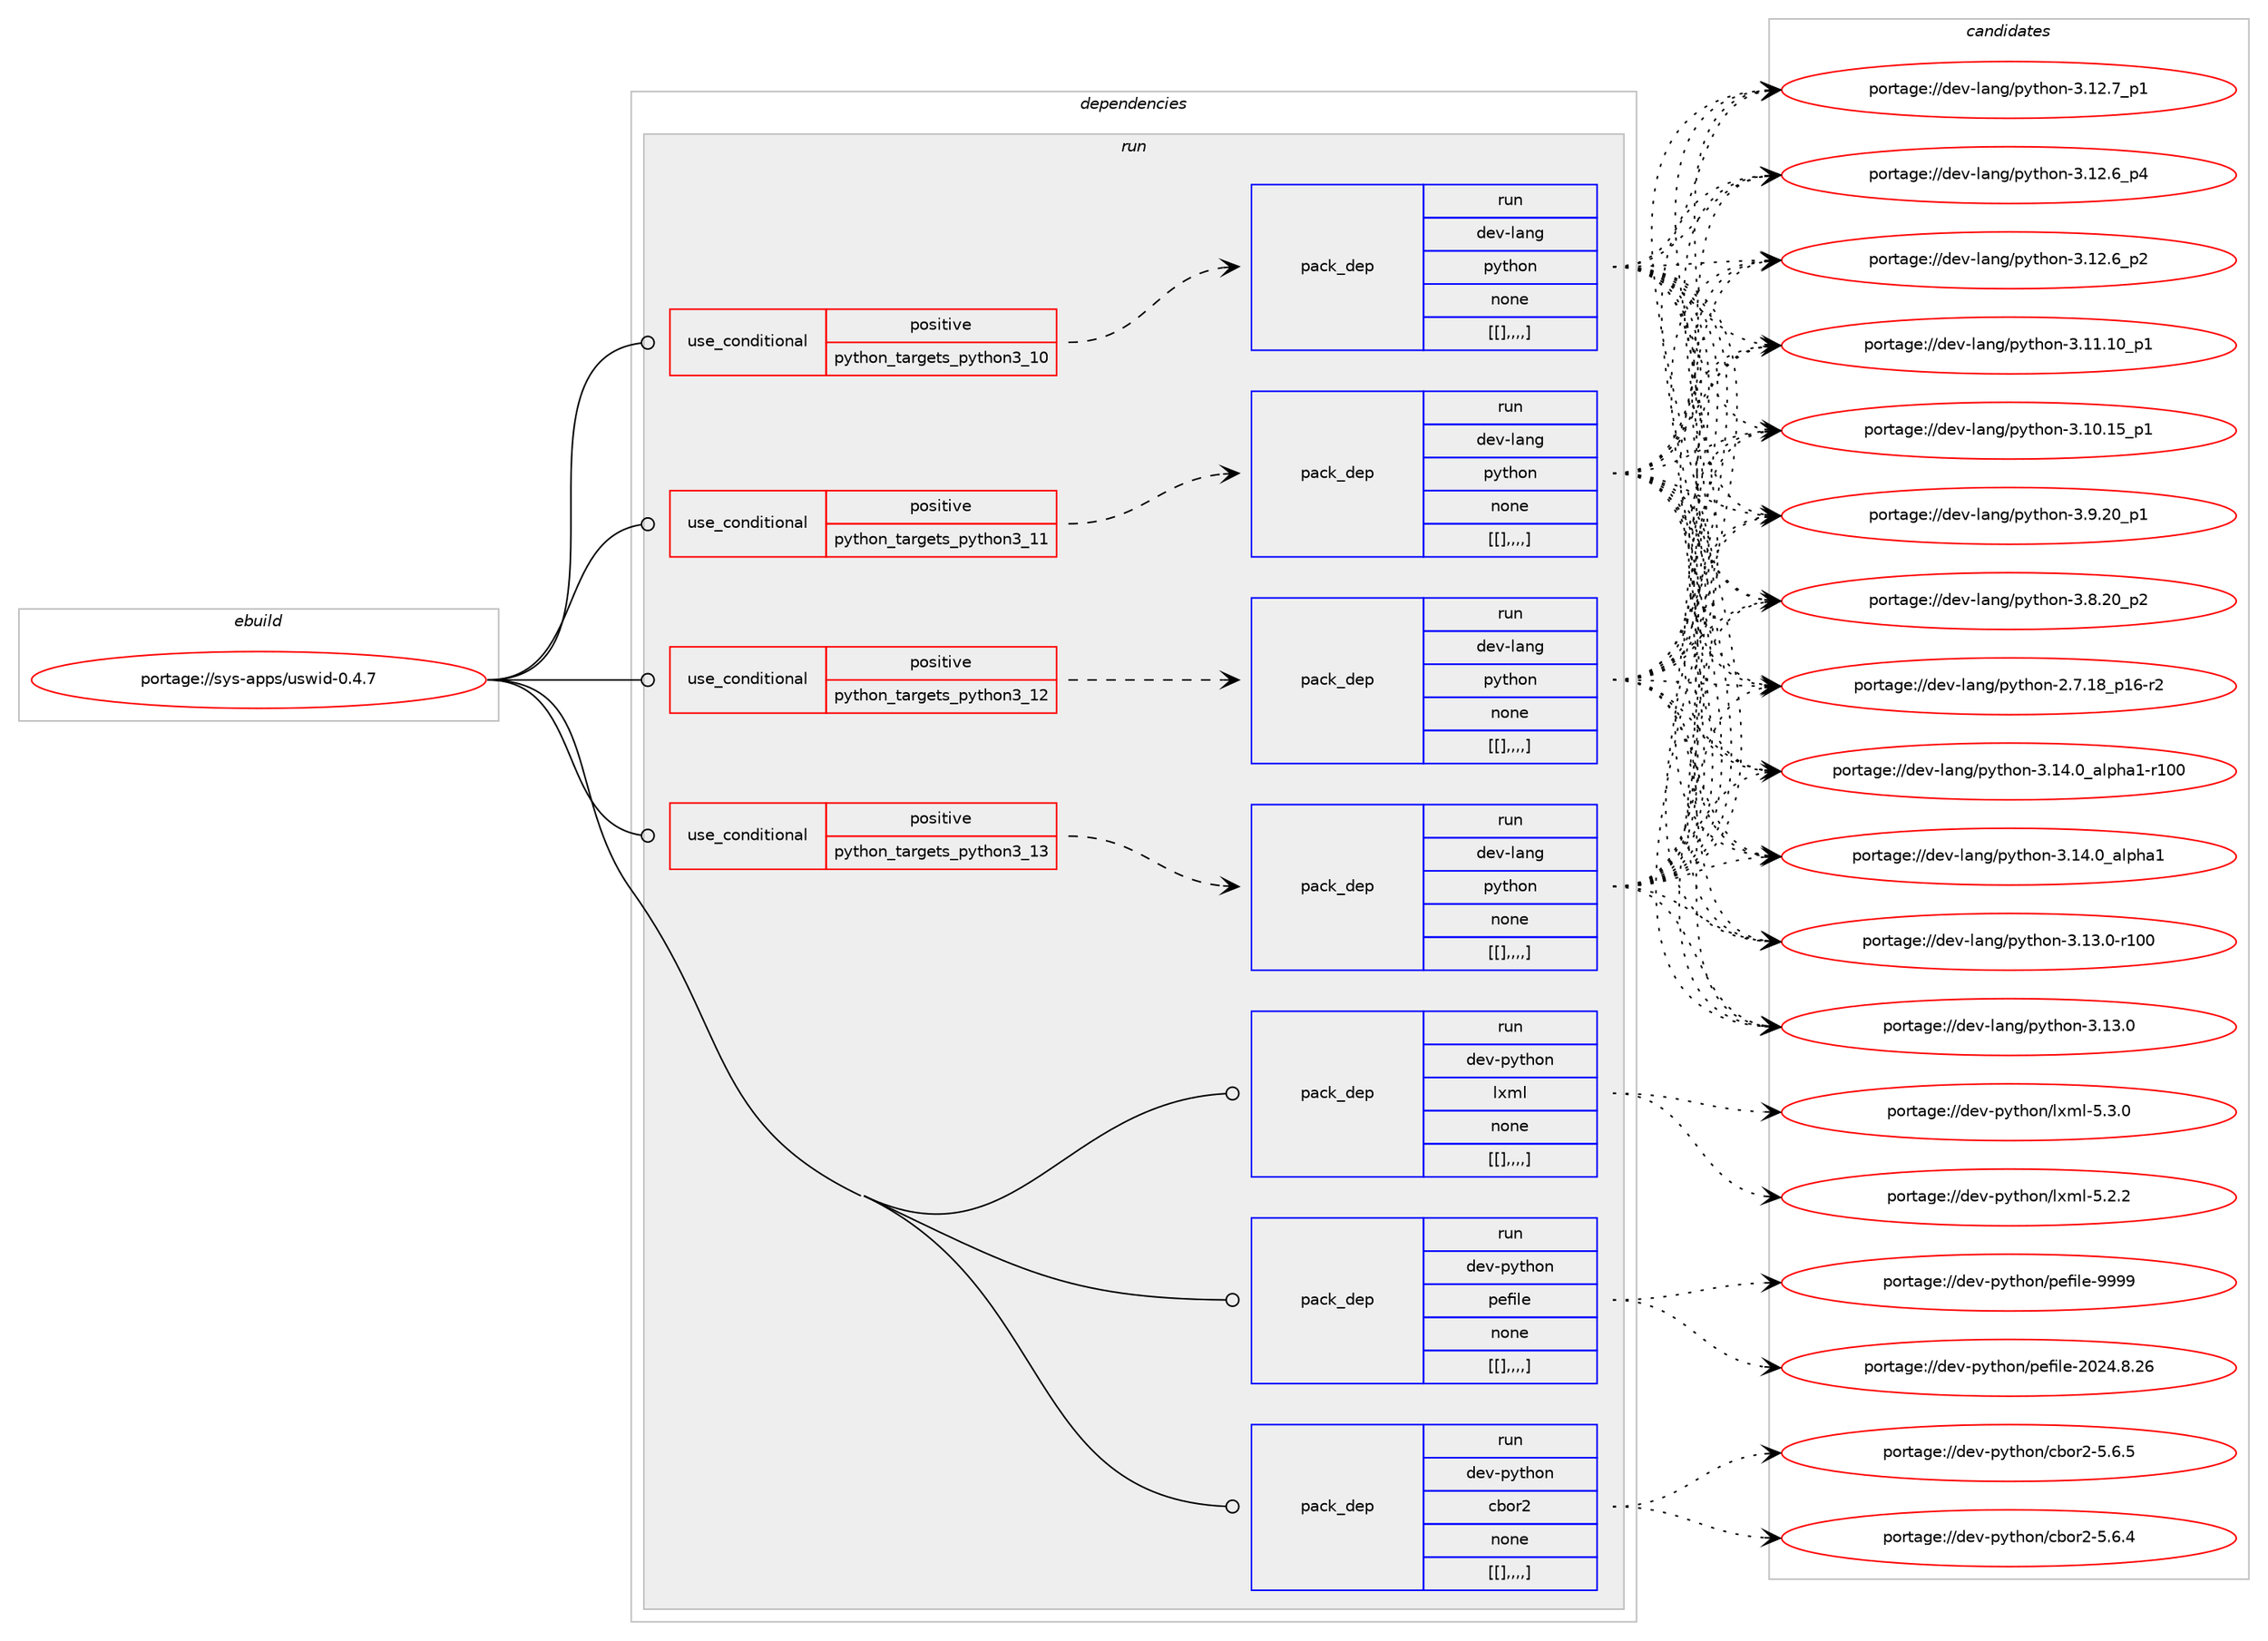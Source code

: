 digraph prolog {

# *************
# Graph options
# *************

newrank=true;
concentrate=true;
compound=true;
graph [rankdir=LR,fontname=Helvetica,fontsize=10,ranksep=1.5];#, ranksep=2.5, nodesep=0.2];
edge  [arrowhead=vee];
node  [fontname=Helvetica,fontsize=10];

# **********
# The ebuild
# **********

subgraph cluster_leftcol {
color=gray;
label=<<i>ebuild</i>>;
id [label="portage://sys-apps/uswid-0.4.7", color=red, width=4, href="../sys-apps/uswid-0.4.7.svg"];
}

# ****************
# The dependencies
# ****************

subgraph cluster_midcol {
color=gray;
label=<<i>dependencies</i>>;
subgraph cluster_compile {
fillcolor="#eeeeee";
style=filled;
label=<<i>compile</i>>;
}
subgraph cluster_compileandrun {
fillcolor="#eeeeee";
style=filled;
label=<<i>compile and run</i>>;
}
subgraph cluster_run {
fillcolor="#eeeeee";
style=filled;
label=<<i>run</i>>;
subgraph cond118960 {
dependency447494 [label=<<TABLE BORDER="0" CELLBORDER="1" CELLSPACING="0" CELLPADDING="4"><TR><TD ROWSPAN="3" CELLPADDING="10">use_conditional</TD></TR><TR><TD>positive</TD></TR><TR><TD>python_targets_python3_10</TD></TR></TABLE>>, shape=none, color=red];
subgraph pack325388 {
dependency447585 [label=<<TABLE BORDER="0" CELLBORDER="1" CELLSPACING="0" CELLPADDING="4" WIDTH="220"><TR><TD ROWSPAN="6" CELLPADDING="30">pack_dep</TD></TR><TR><TD WIDTH="110">run</TD></TR><TR><TD>dev-lang</TD></TR><TR><TD>python</TD></TR><TR><TD>none</TD></TR><TR><TD>[[],,,,]</TD></TR></TABLE>>, shape=none, color=blue];
}
dependency447494:e -> dependency447585:w [weight=20,style="dashed",arrowhead="vee"];
}
id:e -> dependency447494:w [weight=20,style="solid",arrowhead="odot"];
subgraph cond119001 {
dependency447632 [label=<<TABLE BORDER="0" CELLBORDER="1" CELLSPACING="0" CELLPADDING="4"><TR><TD ROWSPAN="3" CELLPADDING="10">use_conditional</TD></TR><TR><TD>positive</TD></TR><TR><TD>python_targets_python3_11</TD></TR></TABLE>>, shape=none, color=red];
subgraph pack325435 {
dependency447654 [label=<<TABLE BORDER="0" CELLBORDER="1" CELLSPACING="0" CELLPADDING="4" WIDTH="220"><TR><TD ROWSPAN="6" CELLPADDING="30">pack_dep</TD></TR><TR><TD WIDTH="110">run</TD></TR><TR><TD>dev-lang</TD></TR><TR><TD>python</TD></TR><TR><TD>none</TD></TR><TR><TD>[[],,,,]</TD></TR></TABLE>>, shape=none, color=blue];
}
dependency447632:e -> dependency447654:w [weight=20,style="dashed",arrowhead="vee"];
}
id:e -> dependency447632:w [weight=20,style="solid",arrowhead="odot"];
subgraph cond119027 {
dependency447720 [label=<<TABLE BORDER="0" CELLBORDER="1" CELLSPACING="0" CELLPADDING="4"><TR><TD ROWSPAN="3" CELLPADDING="10">use_conditional</TD></TR><TR><TD>positive</TD></TR><TR><TD>python_targets_python3_12</TD></TR></TABLE>>, shape=none, color=red];
subgraph pack325489 {
dependency447722 [label=<<TABLE BORDER="0" CELLBORDER="1" CELLSPACING="0" CELLPADDING="4" WIDTH="220"><TR><TD ROWSPAN="6" CELLPADDING="30">pack_dep</TD></TR><TR><TD WIDTH="110">run</TD></TR><TR><TD>dev-lang</TD></TR><TR><TD>python</TD></TR><TR><TD>none</TD></TR><TR><TD>[[],,,,]</TD></TR></TABLE>>, shape=none, color=blue];
}
dependency447720:e -> dependency447722:w [weight=20,style="dashed",arrowhead="vee"];
}
id:e -> dependency447720:w [weight=20,style="solid",arrowhead="odot"];
subgraph cond119065 {
dependency447763 [label=<<TABLE BORDER="0" CELLBORDER="1" CELLSPACING="0" CELLPADDING="4"><TR><TD ROWSPAN="3" CELLPADDING="10">use_conditional</TD></TR><TR><TD>positive</TD></TR><TR><TD>python_targets_python3_13</TD></TR></TABLE>>, shape=none, color=red];
subgraph pack325516 {
dependency447807 [label=<<TABLE BORDER="0" CELLBORDER="1" CELLSPACING="0" CELLPADDING="4" WIDTH="220"><TR><TD ROWSPAN="6" CELLPADDING="30">pack_dep</TD></TR><TR><TD WIDTH="110">run</TD></TR><TR><TD>dev-lang</TD></TR><TR><TD>python</TD></TR><TR><TD>none</TD></TR><TR><TD>[[],,,,]</TD></TR></TABLE>>, shape=none, color=blue];
}
dependency447763:e -> dependency447807:w [weight=20,style="dashed",arrowhead="vee"];
}
id:e -> dependency447763:w [weight=20,style="solid",arrowhead="odot"];
subgraph pack325546 {
dependency447814 [label=<<TABLE BORDER="0" CELLBORDER="1" CELLSPACING="0" CELLPADDING="4" WIDTH="220"><TR><TD ROWSPAN="6" CELLPADDING="30">pack_dep</TD></TR><TR><TD WIDTH="110">run</TD></TR><TR><TD>dev-python</TD></TR><TR><TD>cbor2</TD></TR><TR><TD>none</TD></TR><TR><TD>[[],,,,]</TD></TR></TABLE>>, shape=none, color=blue];
}
id:e -> dependency447814:w [weight=20,style="solid",arrowhead="odot"];
subgraph pack325550 {
dependency447817 [label=<<TABLE BORDER="0" CELLBORDER="1" CELLSPACING="0" CELLPADDING="4" WIDTH="220"><TR><TD ROWSPAN="6" CELLPADDING="30">pack_dep</TD></TR><TR><TD WIDTH="110">run</TD></TR><TR><TD>dev-python</TD></TR><TR><TD>lxml</TD></TR><TR><TD>none</TD></TR><TR><TD>[[],,,,]</TD></TR></TABLE>>, shape=none, color=blue];
}
id:e -> dependency447817:w [weight=20,style="solid",arrowhead="odot"];
subgraph pack325552 {
dependency447841 [label=<<TABLE BORDER="0" CELLBORDER="1" CELLSPACING="0" CELLPADDING="4" WIDTH="220"><TR><TD ROWSPAN="6" CELLPADDING="30">pack_dep</TD></TR><TR><TD WIDTH="110">run</TD></TR><TR><TD>dev-python</TD></TR><TR><TD>pefile</TD></TR><TR><TD>none</TD></TR><TR><TD>[[],,,,]</TD></TR></TABLE>>, shape=none, color=blue];
}
id:e -> dependency447841:w [weight=20,style="solid",arrowhead="odot"];
}
}

# **************
# The candidates
# **************

subgraph cluster_choices {
rank=same;
color=gray;
label=<<i>candidates</i>>;

subgraph choice325006 {
color=black;
nodesep=1;
choice100101118451089711010347112121116104111110455146495246489597108112104974945114494848 [label="portage://dev-lang/python-3.14.0_alpha1-r100", color=red, width=4,href="../dev-lang/python-3.14.0_alpha1-r100.svg"];
choice1001011184510897110103471121211161041111104551464952464895971081121049749 [label="portage://dev-lang/python-3.14.0_alpha1", color=red, width=4,href="../dev-lang/python-3.14.0_alpha1.svg"];
choice1001011184510897110103471121211161041111104551464951464845114494848 [label="portage://dev-lang/python-3.13.0-r100", color=red, width=4,href="../dev-lang/python-3.13.0-r100.svg"];
choice10010111845108971101034711212111610411111045514649514648 [label="portage://dev-lang/python-3.13.0", color=red, width=4,href="../dev-lang/python-3.13.0.svg"];
choice100101118451089711010347112121116104111110455146495046559511249 [label="portage://dev-lang/python-3.12.7_p1", color=red, width=4,href="../dev-lang/python-3.12.7_p1.svg"];
choice100101118451089711010347112121116104111110455146495046549511252 [label="portage://dev-lang/python-3.12.6_p4", color=red, width=4,href="../dev-lang/python-3.12.6_p4.svg"];
choice100101118451089711010347112121116104111110455146495046549511250 [label="portage://dev-lang/python-3.12.6_p2", color=red, width=4,href="../dev-lang/python-3.12.6_p2.svg"];
choice10010111845108971101034711212111610411111045514649494649489511249 [label="portage://dev-lang/python-3.11.10_p1", color=red, width=4,href="../dev-lang/python-3.11.10_p1.svg"];
choice10010111845108971101034711212111610411111045514649484649539511249 [label="portage://dev-lang/python-3.10.15_p1", color=red, width=4,href="../dev-lang/python-3.10.15_p1.svg"];
choice100101118451089711010347112121116104111110455146574650489511249 [label="portage://dev-lang/python-3.9.20_p1", color=red, width=4,href="../dev-lang/python-3.9.20_p1.svg"];
choice100101118451089711010347112121116104111110455146564650489511250 [label="portage://dev-lang/python-3.8.20_p2", color=red, width=4,href="../dev-lang/python-3.8.20_p2.svg"];
choice100101118451089711010347112121116104111110455046554649569511249544511450 [label="portage://dev-lang/python-2.7.18_p16-r2", color=red, width=4,href="../dev-lang/python-2.7.18_p16-r2.svg"];
dependency447585:e -> choice100101118451089711010347112121116104111110455146495246489597108112104974945114494848:w [style=dotted,weight="100"];
dependency447585:e -> choice1001011184510897110103471121211161041111104551464952464895971081121049749:w [style=dotted,weight="100"];
dependency447585:e -> choice1001011184510897110103471121211161041111104551464951464845114494848:w [style=dotted,weight="100"];
dependency447585:e -> choice10010111845108971101034711212111610411111045514649514648:w [style=dotted,weight="100"];
dependency447585:e -> choice100101118451089711010347112121116104111110455146495046559511249:w [style=dotted,weight="100"];
dependency447585:e -> choice100101118451089711010347112121116104111110455146495046549511252:w [style=dotted,weight="100"];
dependency447585:e -> choice100101118451089711010347112121116104111110455146495046549511250:w [style=dotted,weight="100"];
dependency447585:e -> choice10010111845108971101034711212111610411111045514649494649489511249:w [style=dotted,weight="100"];
dependency447585:e -> choice10010111845108971101034711212111610411111045514649484649539511249:w [style=dotted,weight="100"];
dependency447585:e -> choice100101118451089711010347112121116104111110455146574650489511249:w [style=dotted,weight="100"];
dependency447585:e -> choice100101118451089711010347112121116104111110455146564650489511250:w [style=dotted,weight="100"];
dependency447585:e -> choice100101118451089711010347112121116104111110455046554649569511249544511450:w [style=dotted,weight="100"];
}
subgraph choice325019 {
color=black;
nodesep=1;
choice100101118451089711010347112121116104111110455146495246489597108112104974945114494848 [label="portage://dev-lang/python-3.14.0_alpha1-r100", color=red, width=4,href="../dev-lang/python-3.14.0_alpha1-r100.svg"];
choice1001011184510897110103471121211161041111104551464952464895971081121049749 [label="portage://dev-lang/python-3.14.0_alpha1", color=red, width=4,href="../dev-lang/python-3.14.0_alpha1.svg"];
choice1001011184510897110103471121211161041111104551464951464845114494848 [label="portage://dev-lang/python-3.13.0-r100", color=red, width=4,href="../dev-lang/python-3.13.0-r100.svg"];
choice10010111845108971101034711212111610411111045514649514648 [label="portage://dev-lang/python-3.13.0", color=red, width=4,href="../dev-lang/python-3.13.0.svg"];
choice100101118451089711010347112121116104111110455146495046559511249 [label="portage://dev-lang/python-3.12.7_p1", color=red, width=4,href="../dev-lang/python-3.12.7_p1.svg"];
choice100101118451089711010347112121116104111110455146495046549511252 [label="portage://dev-lang/python-3.12.6_p4", color=red, width=4,href="../dev-lang/python-3.12.6_p4.svg"];
choice100101118451089711010347112121116104111110455146495046549511250 [label="portage://dev-lang/python-3.12.6_p2", color=red, width=4,href="../dev-lang/python-3.12.6_p2.svg"];
choice10010111845108971101034711212111610411111045514649494649489511249 [label="portage://dev-lang/python-3.11.10_p1", color=red, width=4,href="../dev-lang/python-3.11.10_p1.svg"];
choice10010111845108971101034711212111610411111045514649484649539511249 [label="portage://dev-lang/python-3.10.15_p1", color=red, width=4,href="../dev-lang/python-3.10.15_p1.svg"];
choice100101118451089711010347112121116104111110455146574650489511249 [label="portage://dev-lang/python-3.9.20_p1", color=red, width=4,href="../dev-lang/python-3.9.20_p1.svg"];
choice100101118451089711010347112121116104111110455146564650489511250 [label="portage://dev-lang/python-3.8.20_p2", color=red, width=4,href="../dev-lang/python-3.8.20_p2.svg"];
choice100101118451089711010347112121116104111110455046554649569511249544511450 [label="portage://dev-lang/python-2.7.18_p16-r2", color=red, width=4,href="../dev-lang/python-2.7.18_p16-r2.svg"];
dependency447654:e -> choice100101118451089711010347112121116104111110455146495246489597108112104974945114494848:w [style=dotted,weight="100"];
dependency447654:e -> choice1001011184510897110103471121211161041111104551464952464895971081121049749:w [style=dotted,weight="100"];
dependency447654:e -> choice1001011184510897110103471121211161041111104551464951464845114494848:w [style=dotted,weight="100"];
dependency447654:e -> choice10010111845108971101034711212111610411111045514649514648:w [style=dotted,weight="100"];
dependency447654:e -> choice100101118451089711010347112121116104111110455146495046559511249:w [style=dotted,weight="100"];
dependency447654:e -> choice100101118451089711010347112121116104111110455146495046549511252:w [style=dotted,weight="100"];
dependency447654:e -> choice100101118451089711010347112121116104111110455146495046549511250:w [style=dotted,weight="100"];
dependency447654:e -> choice10010111845108971101034711212111610411111045514649494649489511249:w [style=dotted,weight="100"];
dependency447654:e -> choice10010111845108971101034711212111610411111045514649484649539511249:w [style=dotted,weight="100"];
dependency447654:e -> choice100101118451089711010347112121116104111110455146574650489511249:w [style=dotted,weight="100"];
dependency447654:e -> choice100101118451089711010347112121116104111110455146564650489511250:w [style=dotted,weight="100"];
dependency447654:e -> choice100101118451089711010347112121116104111110455046554649569511249544511450:w [style=dotted,weight="100"];
}
subgraph choice325032 {
color=black;
nodesep=1;
choice100101118451089711010347112121116104111110455146495246489597108112104974945114494848 [label="portage://dev-lang/python-3.14.0_alpha1-r100", color=red, width=4,href="../dev-lang/python-3.14.0_alpha1-r100.svg"];
choice1001011184510897110103471121211161041111104551464952464895971081121049749 [label="portage://dev-lang/python-3.14.0_alpha1", color=red, width=4,href="../dev-lang/python-3.14.0_alpha1.svg"];
choice1001011184510897110103471121211161041111104551464951464845114494848 [label="portage://dev-lang/python-3.13.0-r100", color=red, width=4,href="../dev-lang/python-3.13.0-r100.svg"];
choice10010111845108971101034711212111610411111045514649514648 [label="portage://dev-lang/python-3.13.0", color=red, width=4,href="../dev-lang/python-3.13.0.svg"];
choice100101118451089711010347112121116104111110455146495046559511249 [label="portage://dev-lang/python-3.12.7_p1", color=red, width=4,href="../dev-lang/python-3.12.7_p1.svg"];
choice100101118451089711010347112121116104111110455146495046549511252 [label="portage://dev-lang/python-3.12.6_p4", color=red, width=4,href="../dev-lang/python-3.12.6_p4.svg"];
choice100101118451089711010347112121116104111110455146495046549511250 [label="portage://dev-lang/python-3.12.6_p2", color=red, width=4,href="../dev-lang/python-3.12.6_p2.svg"];
choice10010111845108971101034711212111610411111045514649494649489511249 [label="portage://dev-lang/python-3.11.10_p1", color=red, width=4,href="../dev-lang/python-3.11.10_p1.svg"];
choice10010111845108971101034711212111610411111045514649484649539511249 [label="portage://dev-lang/python-3.10.15_p1", color=red, width=4,href="../dev-lang/python-3.10.15_p1.svg"];
choice100101118451089711010347112121116104111110455146574650489511249 [label="portage://dev-lang/python-3.9.20_p1", color=red, width=4,href="../dev-lang/python-3.9.20_p1.svg"];
choice100101118451089711010347112121116104111110455146564650489511250 [label="portage://dev-lang/python-3.8.20_p2", color=red, width=4,href="../dev-lang/python-3.8.20_p2.svg"];
choice100101118451089711010347112121116104111110455046554649569511249544511450 [label="portage://dev-lang/python-2.7.18_p16-r2", color=red, width=4,href="../dev-lang/python-2.7.18_p16-r2.svg"];
dependency447722:e -> choice100101118451089711010347112121116104111110455146495246489597108112104974945114494848:w [style=dotted,weight="100"];
dependency447722:e -> choice1001011184510897110103471121211161041111104551464952464895971081121049749:w [style=dotted,weight="100"];
dependency447722:e -> choice1001011184510897110103471121211161041111104551464951464845114494848:w [style=dotted,weight="100"];
dependency447722:e -> choice10010111845108971101034711212111610411111045514649514648:w [style=dotted,weight="100"];
dependency447722:e -> choice100101118451089711010347112121116104111110455146495046559511249:w [style=dotted,weight="100"];
dependency447722:e -> choice100101118451089711010347112121116104111110455146495046549511252:w [style=dotted,weight="100"];
dependency447722:e -> choice100101118451089711010347112121116104111110455146495046549511250:w [style=dotted,weight="100"];
dependency447722:e -> choice10010111845108971101034711212111610411111045514649494649489511249:w [style=dotted,weight="100"];
dependency447722:e -> choice10010111845108971101034711212111610411111045514649484649539511249:w [style=dotted,weight="100"];
dependency447722:e -> choice100101118451089711010347112121116104111110455146574650489511249:w [style=dotted,weight="100"];
dependency447722:e -> choice100101118451089711010347112121116104111110455146564650489511250:w [style=dotted,weight="100"];
dependency447722:e -> choice100101118451089711010347112121116104111110455046554649569511249544511450:w [style=dotted,weight="100"];
}
subgraph choice325044 {
color=black;
nodesep=1;
choice100101118451089711010347112121116104111110455146495246489597108112104974945114494848 [label="portage://dev-lang/python-3.14.0_alpha1-r100", color=red, width=4,href="../dev-lang/python-3.14.0_alpha1-r100.svg"];
choice1001011184510897110103471121211161041111104551464952464895971081121049749 [label="portage://dev-lang/python-3.14.0_alpha1", color=red, width=4,href="../dev-lang/python-3.14.0_alpha1.svg"];
choice1001011184510897110103471121211161041111104551464951464845114494848 [label="portage://dev-lang/python-3.13.0-r100", color=red, width=4,href="../dev-lang/python-3.13.0-r100.svg"];
choice10010111845108971101034711212111610411111045514649514648 [label="portage://dev-lang/python-3.13.0", color=red, width=4,href="../dev-lang/python-3.13.0.svg"];
choice100101118451089711010347112121116104111110455146495046559511249 [label="portage://dev-lang/python-3.12.7_p1", color=red, width=4,href="../dev-lang/python-3.12.7_p1.svg"];
choice100101118451089711010347112121116104111110455146495046549511252 [label="portage://dev-lang/python-3.12.6_p4", color=red, width=4,href="../dev-lang/python-3.12.6_p4.svg"];
choice100101118451089711010347112121116104111110455146495046549511250 [label="portage://dev-lang/python-3.12.6_p2", color=red, width=4,href="../dev-lang/python-3.12.6_p2.svg"];
choice10010111845108971101034711212111610411111045514649494649489511249 [label="portage://dev-lang/python-3.11.10_p1", color=red, width=4,href="../dev-lang/python-3.11.10_p1.svg"];
choice10010111845108971101034711212111610411111045514649484649539511249 [label="portage://dev-lang/python-3.10.15_p1", color=red, width=4,href="../dev-lang/python-3.10.15_p1.svg"];
choice100101118451089711010347112121116104111110455146574650489511249 [label="portage://dev-lang/python-3.9.20_p1", color=red, width=4,href="../dev-lang/python-3.9.20_p1.svg"];
choice100101118451089711010347112121116104111110455146564650489511250 [label="portage://dev-lang/python-3.8.20_p2", color=red, width=4,href="../dev-lang/python-3.8.20_p2.svg"];
choice100101118451089711010347112121116104111110455046554649569511249544511450 [label="portage://dev-lang/python-2.7.18_p16-r2", color=red, width=4,href="../dev-lang/python-2.7.18_p16-r2.svg"];
dependency447807:e -> choice100101118451089711010347112121116104111110455146495246489597108112104974945114494848:w [style=dotted,weight="100"];
dependency447807:e -> choice1001011184510897110103471121211161041111104551464952464895971081121049749:w [style=dotted,weight="100"];
dependency447807:e -> choice1001011184510897110103471121211161041111104551464951464845114494848:w [style=dotted,weight="100"];
dependency447807:e -> choice10010111845108971101034711212111610411111045514649514648:w [style=dotted,weight="100"];
dependency447807:e -> choice100101118451089711010347112121116104111110455146495046559511249:w [style=dotted,weight="100"];
dependency447807:e -> choice100101118451089711010347112121116104111110455146495046549511252:w [style=dotted,weight="100"];
dependency447807:e -> choice100101118451089711010347112121116104111110455146495046549511250:w [style=dotted,weight="100"];
dependency447807:e -> choice10010111845108971101034711212111610411111045514649494649489511249:w [style=dotted,weight="100"];
dependency447807:e -> choice10010111845108971101034711212111610411111045514649484649539511249:w [style=dotted,weight="100"];
dependency447807:e -> choice100101118451089711010347112121116104111110455146574650489511249:w [style=dotted,weight="100"];
dependency447807:e -> choice100101118451089711010347112121116104111110455146564650489511250:w [style=dotted,weight="100"];
dependency447807:e -> choice100101118451089711010347112121116104111110455046554649569511249544511450:w [style=dotted,weight="100"];
}
subgraph choice325054 {
color=black;
nodesep=1;
choice1001011184511212111610411111047999811111450455346544653 [label="portage://dev-python/cbor2-5.6.5", color=red, width=4,href="../dev-python/cbor2-5.6.5.svg"];
choice1001011184511212111610411111047999811111450455346544652 [label="portage://dev-python/cbor2-5.6.4", color=red, width=4,href="../dev-python/cbor2-5.6.4.svg"];
dependency447814:e -> choice1001011184511212111610411111047999811111450455346544653:w [style=dotted,weight="100"];
dependency447814:e -> choice1001011184511212111610411111047999811111450455346544652:w [style=dotted,weight="100"];
}
subgraph choice325060 {
color=black;
nodesep=1;
choice1001011184511212111610411111047108120109108455346514648 [label="portage://dev-python/lxml-5.3.0", color=red, width=4,href="../dev-python/lxml-5.3.0.svg"];
choice1001011184511212111610411111047108120109108455346504650 [label="portage://dev-python/lxml-5.2.2", color=red, width=4,href="../dev-python/lxml-5.2.2.svg"];
dependency447817:e -> choice1001011184511212111610411111047108120109108455346514648:w [style=dotted,weight="100"];
dependency447817:e -> choice1001011184511212111610411111047108120109108455346504650:w [style=dotted,weight="100"];
}
subgraph choice325067 {
color=black;
nodesep=1;
choice10010111845112121116104111110471121011021051081014557575757 [label="portage://dev-python/pefile-9999", color=red, width=4,href="../dev-python/pefile-9999.svg"];
choice100101118451121211161041111104711210110210510810145504850524656465054 [label="portage://dev-python/pefile-2024.8.26", color=red, width=4,href="../dev-python/pefile-2024.8.26.svg"];
dependency447841:e -> choice10010111845112121116104111110471121011021051081014557575757:w [style=dotted,weight="100"];
dependency447841:e -> choice100101118451121211161041111104711210110210510810145504850524656465054:w [style=dotted,weight="100"];
}
}

}
